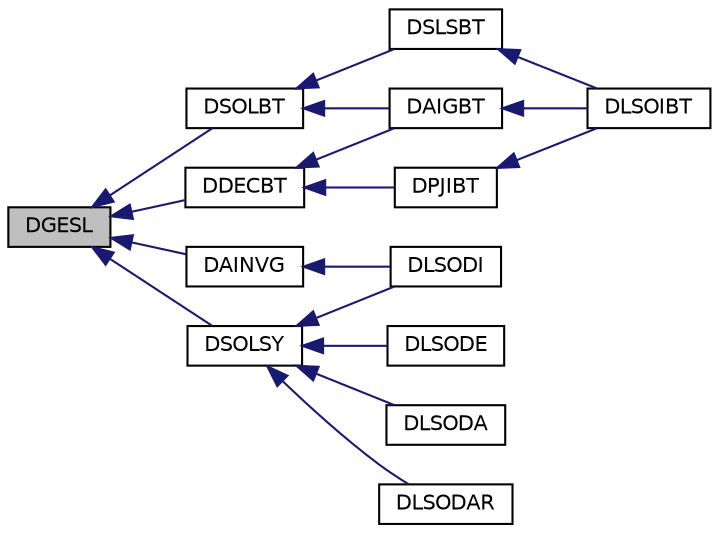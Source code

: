digraph G
{
  edge [fontname="Helvetica",fontsize="10",labelfontname="Helvetica",labelfontsize="10"];
  node [fontname="Helvetica",fontsize="10",shape=record];
  rankdir=LR;
  Node1 [label="DGESL",height=0.2,width=0.4,color="black", fillcolor="grey75", style="filled" fontcolor="black"];
  Node1 -> Node2 [dir=back,color="midnightblue",fontsize="10",style="solid",fontname="Helvetica"];
  Node2 [label="DAINVG",height=0.2,width=0.4,color="black", fillcolor="white", style="filled",URL="$opkda1_8f90.html#accd4dd8ff9b8117321202a41f68a6de2"];
  Node2 -> Node3 [dir=back,color="midnightblue",fontsize="10",style="solid",fontname="Helvetica"];
  Node3 [label="DLSODI",height=0.2,width=0.4,color="black", fillcolor="white", style="filled",URL="$opkdmain_8f90.html#aeb7356035bc33fb533f00f0aaf6bab48"];
  Node1 -> Node4 [dir=back,color="midnightblue",fontsize="10",style="solid",fontname="Helvetica"];
  Node4 [label="DDECBT",height=0.2,width=0.4,color="black", fillcolor="white", style="filled",URL="$opkda1_8f90.html#ad6696c0cf6cf199e080dac4741fb553c"];
  Node4 -> Node5 [dir=back,color="midnightblue",fontsize="10",style="solid",fontname="Helvetica"];
  Node5 [label="DAIGBT",height=0.2,width=0.4,color="black", fillcolor="white", style="filled",URL="$opkda1_8f90.html#ae1fbd82de4d860d8aba886c6fbfa935b"];
  Node5 -> Node6 [dir=back,color="midnightblue",fontsize="10",style="solid",fontname="Helvetica"];
  Node6 [label="DLSOIBT",height=0.2,width=0.4,color="black", fillcolor="white", style="filled",URL="$opkdmain_8f90.html#adba4bd945e718a59e4cbf98ddf8f224c"];
  Node4 -> Node7 [dir=back,color="midnightblue",fontsize="10",style="solid",fontname="Helvetica"];
  Node7 [label="DPJIBT",height=0.2,width=0.4,color="black", fillcolor="white", style="filled",URL="$opkda1_8f90.html#a456b17d8fdf9d52f2bac14d45a3ae24b"];
  Node7 -> Node6 [dir=back,color="midnightblue",fontsize="10",style="solid",fontname="Helvetica"];
  Node1 -> Node8 [dir=back,color="midnightblue",fontsize="10",style="solid",fontname="Helvetica"];
  Node8 [label="DSOLBT",height=0.2,width=0.4,color="black", fillcolor="white", style="filled",URL="$opkda1_8f90.html#a203bf3cd32c1da6fa7a7a9ea22234708"];
  Node8 -> Node5 [dir=back,color="midnightblue",fontsize="10",style="solid",fontname="Helvetica"];
  Node8 -> Node9 [dir=back,color="midnightblue",fontsize="10",style="solid",fontname="Helvetica"];
  Node9 [label="DSLSBT",height=0.2,width=0.4,color="black", fillcolor="white", style="filled",URL="$opkda1_8f90.html#adc998e6bdb915e7a39e369e92118d3a2"];
  Node9 -> Node6 [dir=back,color="midnightblue",fontsize="10",style="solid",fontname="Helvetica"];
  Node1 -> Node10 [dir=back,color="midnightblue",fontsize="10",style="solid",fontname="Helvetica"];
  Node10 [label="DSOLSY",height=0.2,width=0.4,color="black", fillcolor="white", style="filled",URL="$opkda1_8f90.html#a25b968f6dbc71a6aeeeef4eab2a94e49"];
  Node10 -> Node11 [dir=back,color="midnightblue",fontsize="10",style="solid",fontname="Helvetica"];
  Node11 [label="DLSODA",height=0.2,width=0.4,color="black", fillcolor="white", style="filled",URL="$opkdmain_8f90.html#a7028cae269fa60b5b454f91a66b2d04d"];
  Node10 -> Node12 [dir=back,color="midnightblue",fontsize="10",style="solid",fontname="Helvetica"];
  Node12 [label="DLSODAR",height=0.2,width=0.4,color="black", fillcolor="white", style="filled",URL="$opkdmain_8f90.html#a1711c1b88bb05db6bc1a9b3b0e3a2663"];
  Node10 -> Node13 [dir=back,color="midnightblue",fontsize="10",style="solid",fontname="Helvetica"];
  Node13 [label="DLSODE",height=0.2,width=0.4,color="black", fillcolor="white", style="filled",URL="$opkdmain_8f90.html#a4196f3869c790e8813b4bac1dd03ecb9"];
  Node10 -> Node3 [dir=back,color="midnightblue",fontsize="10",style="solid",fontname="Helvetica"];
}

